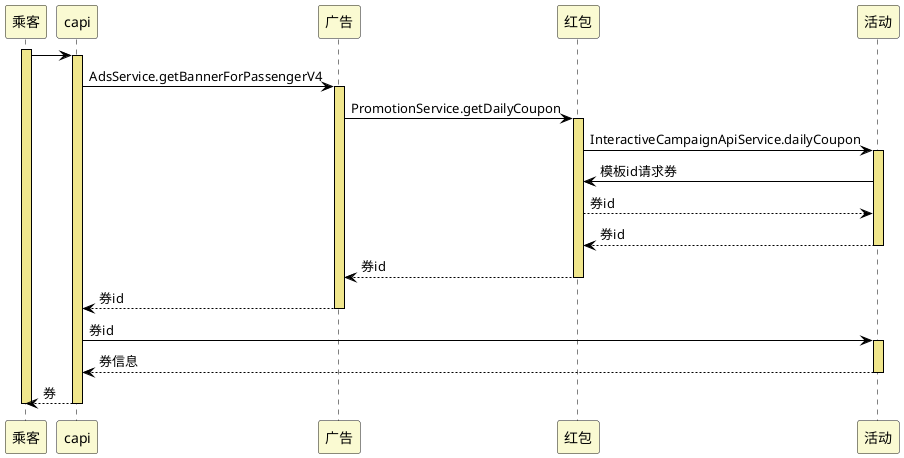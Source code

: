 @startuml
skinparam sequence {
ArrowColor black
LifeLineBorderColor black
LifeLineBackgroundColor khaki

ParticipantBackgroundColor lightgoldenrodyellow
}

participant "乘客" as 乘客
participant "capi" as capi
participant "广告" as 广告
participant "红包" as 红包
participant "活动" as 活动

activate 乘客
乘客 -> capi
activate capi
capi -> 广告 : AdsService.getBannerForPassengerV4
activate 广告
广告 -> 红包 : PromotionService.getDailyCoupon
activate 红包
红包 -> 活动 : InteractiveCampaignApiService.dailyCoupon
activate 活动
活动 -> 红包 : 模板id请求券
红包 --> 活动 : 券id
活动 --> 红包 : 券id
deactivate 活动
红包 --> 广告 : 券id
deactivate 红包
广告 --> capi : 券id
deactivate 广告
capi -> 活动 : 券id
activate 活动
活动 --> capi : 券信息
deactivate 活动
capi --> 乘客 : 券
deactivate capi
deactivate 乘客
@enduml